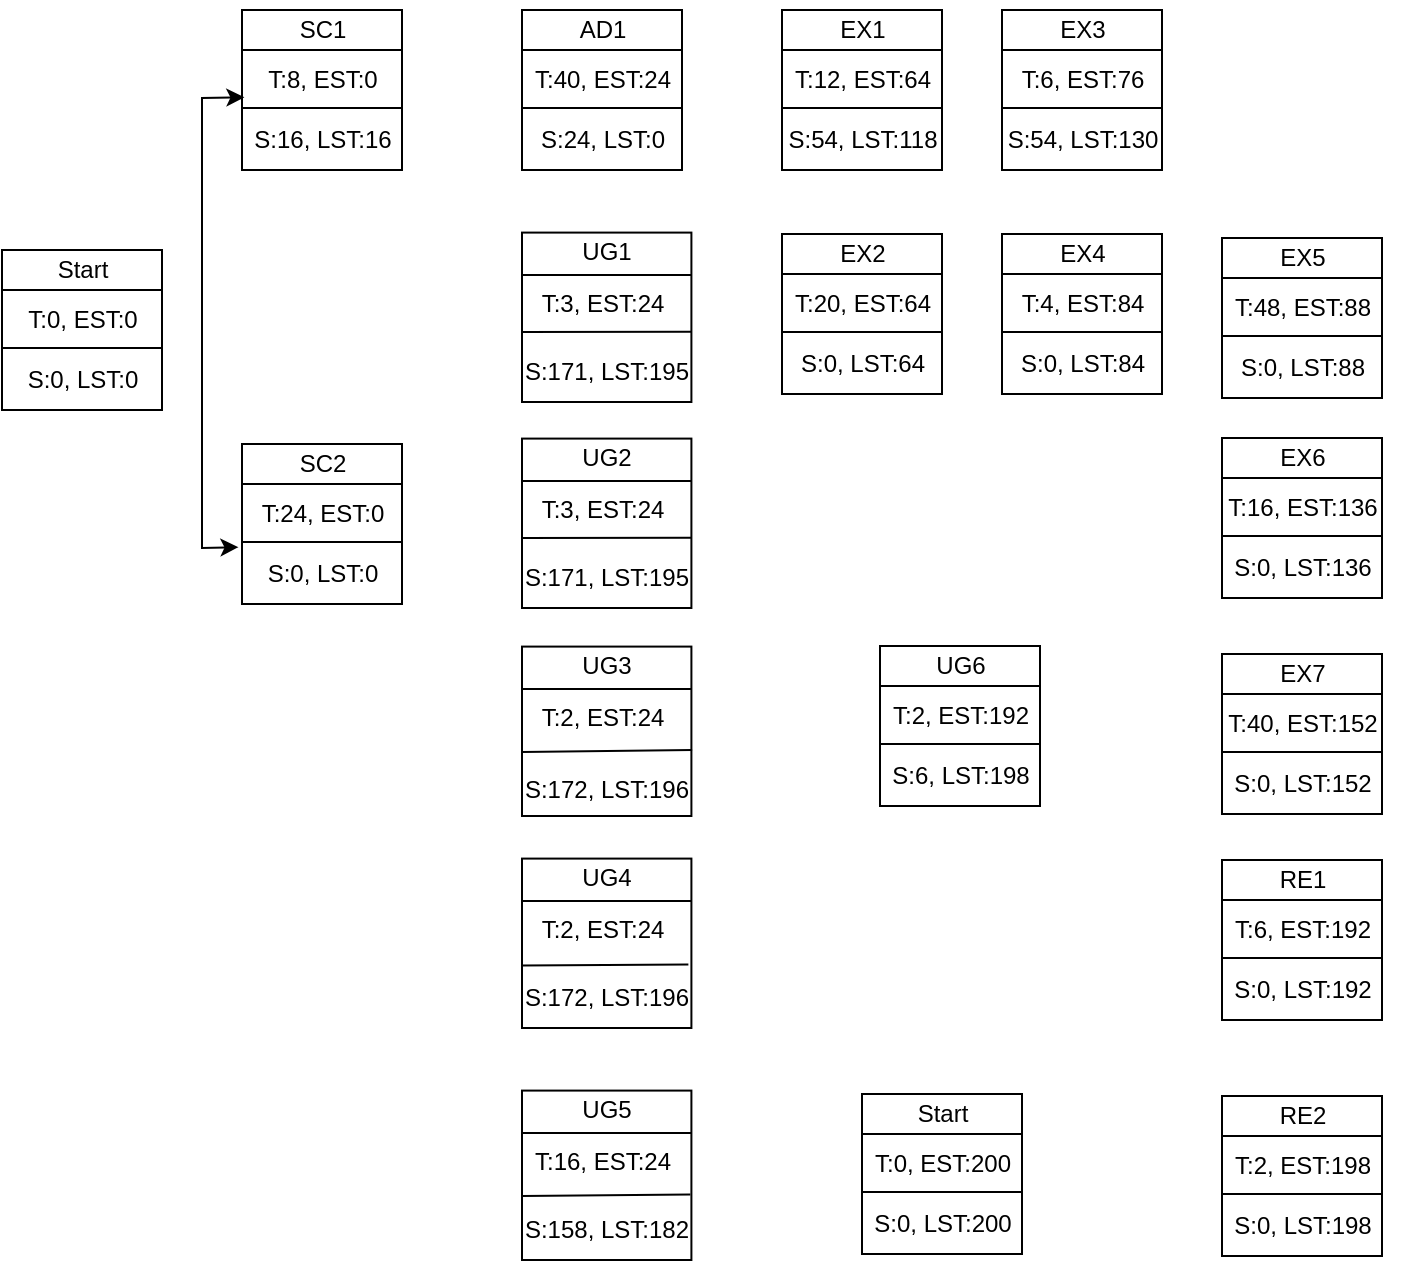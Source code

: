 <mxfile version="21.8.2" type="github">
  <diagram name="Page-1" id="oblPYFJwHrxUiPrVO0b3">
    <mxGraphModel dx="1493" dy="397" grid="1" gridSize="10" guides="1" tooltips="1" connect="1" arrows="1" fold="1" page="1" pageScale="1" pageWidth="827" pageHeight="1169" math="0" shadow="0">
      <root>
        <mxCell id="0" />
        <mxCell id="1" parent="0" />
        <mxCell id="yUvTqXEQwM74-0tRDP1R-9" value="" style="group" vertex="1" connectable="0" parent="1">
          <mxGeometry x="-470" y="230" width="80" height="85" as="geometry" />
        </mxCell>
        <mxCell id="yUvTqXEQwM74-0tRDP1R-1" value="" style="whiteSpace=wrap;html=1;aspect=fixed;" vertex="1" parent="yUvTqXEQwM74-0tRDP1R-9">
          <mxGeometry y="5" width="80" height="80" as="geometry" />
        </mxCell>
        <mxCell id="yUvTqXEQwM74-0tRDP1R-2" value="" style="endArrow=none;html=1;rounded=0;exitX=0;exitY=0.25;exitDx=0;exitDy=0;entryX=1;entryY=0.25;entryDx=0;entryDy=0;" edge="1" parent="yUvTqXEQwM74-0tRDP1R-9" source="yUvTqXEQwM74-0tRDP1R-1" target="yUvTqXEQwM74-0tRDP1R-1">
          <mxGeometry width="50" height="50" relative="1" as="geometry">
            <mxPoint x="20" y="75" as="sourcePoint" />
            <mxPoint x="70" y="25" as="targetPoint" />
          </mxGeometry>
        </mxCell>
        <mxCell id="yUvTqXEQwM74-0tRDP1R-3" value="Start&lt;br&gt;" style="text;html=1;align=center;verticalAlign=middle;resizable=0;points=[];autosize=1;strokeColor=none;fillColor=none;" vertex="1" parent="yUvTqXEQwM74-0tRDP1R-9">
          <mxGeometry x="15" width="50" height="30" as="geometry" />
        </mxCell>
        <mxCell id="yUvTqXEQwM74-0tRDP1R-4" value="" style="endArrow=none;html=1;rounded=0;exitX=0;exitY=0.75;exitDx=0;exitDy=0;entryX=1;entryY=0.75;entryDx=0;entryDy=0;" edge="1" parent="yUvTqXEQwM74-0tRDP1R-9">
          <mxGeometry width="50" height="50" relative="1" as="geometry">
            <mxPoint y="54" as="sourcePoint" />
            <mxPoint x="80" y="54" as="targetPoint" />
          </mxGeometry>
        </mxCell>
        <mxCell id="yUvTqXEQwM74-0tRDP1R-5" value="T:0, EST:0" style="text;html=1;align=center;verticalAlign=middle;resizable=0;points=[];autosize=1;strokeColor=none;fillColor=none;" vertex="1" parent="yUvTqXEQwM74-0tRDP1R-9">
          <mxGeometry y="25" width="80" height="30" as="geometry" />
        </mxCell>
        <mxCell id="yUvTqXEQwM74-0tRDP1R-6" value="S:0, LST:0" style="text;html=1;align=center;verticalAlign=middle;resizable=0;points=[];autosize=1;strokeColor=none;fillColor=none;" vertex="1" parent="yUvTqXEQwM74-0tRDP1R-9">
          <mxGeometry y="55" width="80" height="30" as="geometry" />
        </mxCell>
        <mxCell id="yUvTqXEQwM74-0tRDP1R-10" value="" style="group" vertex="1" connectable="0" parent="1">
          <mxGeometry x="-350" y="327" width="80" height="85" as="geometry" />
        </mxCell>
        <mxCell id="yUvTqXEQwM74-0tRDP1R-11" value="" style="whiteSpace=wrap;html=1;aspect=fixed;" vertex="1" parent="yUvTqXEQwM74-0tRDP1R-10">
          <mxGeometry y="5" width="80" height="80" as="geometry" />
        </mxCell>
        <mxCell id="yUvTqXEQwM74-0tRDP1R-12" value="" style="endArrow=none;html=1;rounded=0;exitX=0;exitY=0.25;exitDx=0;exitDy=0;entryX=1;entryY=0.25;entryDx=0;entryDy=0;" edge="1" parent="yUvTqXEQwM74-0tRDP1R-10" source="yUvTqXEQwM74-0tRDP1R-11" target="yUvTqXEQwM74-0tRDP1R-11">
          <mxGeometry width="50" height="50" relative="1" as="geometry">
            <mxPoint x="20" y="75" as="sourcePoint" />
            <mxPoint x="70" y="25" as="targetPoint" />
          </mxGeometry>
        </mxCell>
        <mxCell id="yUvTqXEQwM74-0tRDP1R-13" value="SC2" style="text;html=1;align=center;verticalAlign=middle;resizable=0;points=[];autosize=1;strokeColor=none;fillColor=none;" vertex="1" parent="yUvTqXEQwM74-0tRDP1R-10">
          <mxGeometry x="15" width="50" height="30" as="geometry" />
        </mxCell>
        <mxCell id="yUvTqXEQwM74-0tRDP1R-14" value="" style="endArrow=none;html=1;rounded=0;exitX=0;exitY=0.75;exitDx=0;exitDy=0;entryX=1;entryY=0.75;entryDx=0;entryDy=0;" edge="1" parent="yUvTqXEQwM74-0tRDP1R-10">
          <mxGeometry width="50" height="50" relative="1" as="geometry">
            <mxPoint y="54" as="sourcePoint" />
            <mxPoint x="80" y="54" as="targetPoint" />
          </mxGeometry>
        </mxCell>
        <mxCell id="yUvTqXEQwM74-0tRDP1R-15" value="T:24, EST:0" style="text;html=1;align=center;verticalAlign=middle;resizable=0;points=[];autosize=1;strokeColor=none;fillColor=none;" vertex="1" parent="yUvTqXEQwM74-0tRDP1R-10">
          <mxGeometry y="25" width="80" height="30" as="geometry" />
        </mxCell>
        <mxCell id="yUvTqXEQwM74-0tRDP1R-16" value="S:0, LST:0" style="text;html=1;align=center;verticalAlign=middle;resizable=0;points=[];autosize=1;strokeColor=none;fillColor=none;" vertex="1" parent="yUvTqXEQwM74-0tRDP1R-10">
          <mxGeometry y="55" width="80" height="30" as="geometry" />
        </mxCell>
        <mxCell id="yUvTqXEQwM74-0tRDP1R-17" value="" style="group" vertex="1" connectable="0" parent="1">
          <mxGeometry x="-350" y="110" width="85" height="85" as="geometry" />
        </mxCell>
        <mxCell id="yUvTqXEQwM74-0tRDP1R-18" value="" style="whiteSpace=wrap;html=1;aspect=fixed;" vertex="1" parent="yUvTqXEQwM74-0tRDP1R-17">
          <mxGeometry y="5" width="80" height="80" as="geometry" />
        </mxCell>
        <mxCell id="yUvTqXEQwM74-0tRDP1R-19" value="" style="endArrow=none;html=1;rounded=0;exitX=0;exitY=0.25;exitDx=0;exitDy=0;entryX=1;entryY=0.25;entryDx=0;entryDy=0;" edge="1" parent="yUvTqXEQwM74-0tRDP1R-17" source="yUvTqXEQwM74-0tRDP1R-18" target="yUvTqXEQwM74-0tRDP1R-18">
          <mxGeometry width="50" height="50" relative="1" as="geometry">
            <mxPoint x="20" y="75" as="sourcePoint" />
            <mxPoint x="70" y="25" as="targetPoint" />
          </mxGeometry>
        </mxCell>
        <mxCell id="yUvTqXEQwM74-0tRDP1R-20" value="SC1" style="text;html=1;align=center;verticalAlign=middle;resizable=0;points=[];autosize=1;strokeColor=none;fillColor=none;" vertex="1" parent="yUvTqXEQwM74-0tRDP1R-17">
          <mxGeometry x="15" width="50" height="30" as="geometry" />
        </mxCell>
        <mxCell id="yUvTqXEQwM74-0tRDP1R-21" value="" style="endArrow=none;html=1;rounded=0;exitX=0;exitY=0.75;exitDx=0;exitDy=0;entryX=1;entryY=0.75;entryDx=0;entryDy=0;" edge="1" parent="yUvTqXEQwM74-0tRDP1R-17">
          <mxGeometry width="50" height="50" relative="1" as="geometry">
            <mxPoint y="54" as="sourcePoint" />
            <mxPoint x="80" y="54" as="targetPoint" />
          </mxGeometry>
        </mxCell>
        <mxCell id="yUvTqXEQwM74-0tRDP1R-22" value="T:8, EST:0" style="text;html=1;align=center;verticalAlign=middle;resizable=0;points=[];autosize=1;strokeColor=none;fillColor=none;" vertex="1" parent="yUvTqXEQwM74-0tRDP1R-17">
          <mxGeometry y="25" width="80" height="30" as="geometry" />
        </mxCell>
        <mxCell id="yUvTqXEQwM74-0tRDP1R-23" value="S:16, LST:16" style="text;html=1;align=center;verticalAlign=middle;resizable=0;points=[];autosize=1;strokeColor=none;fillColor=none;" vertex="1" parent="yUvTqXEQwM74-0tRDP1R-17">
          <mxGeometry x="-5" y="55" width="90" height="30" as="geometry" />
        </mxCell>
        <mxCell id="yUvTqXEQwM74-0tRDP1R-24" value="" style="group" vertex="1" connectable="0" parent="1">
          <mxGeometry x="-80" y="222" width="85" height="85" as="geometry" />
        </mxCell>
        <mxCell id="yUvTqXEQwM74-0tRDP1R-25" value="" style="whiteSpace=wrap;html=1;aspect=fixed;" vertex="1" parent="yUvTqXEQwM74-0tRDP1R-24">
          <mxGeometry y="5" width="80" height="80" as="geometry" />
        </mxCell>
        <mxCell id="yUvTqXEQwM74-0tRDP1R-26" value="" style="endArrow=none;html=1;rounded=0;exitX=0;exitY=0.25;exitDx=0;exitDy=0;entryX=1;entryY=0.25;entryDx=0;entryDy=0;" edge="1" parent="yUvTqXEQwM74-0tRDP1R-24" source="yUvTqXEQwM74-0tRDP1R-25" target="yUvTqXEQwM74-0tRDP1R-25">
          <mxGeometry width="50" height="50" relative="1" as="geometry">
            <mxPoint x="20" y="75" as="sourcePoint" />
            <mxPoint x="70" y="25" as="targetPoint" />
          </mxGeometry>
        </mxCell>
        <mxCell id="yUvTqXEQwM74-0tRDP1R-27" value="EX2" style="text;html=1;align=center;verticalAlign=middle;resizable=0;points=[];autosize=1;strokeColor=none;fillColor=none;" vertex="1" parent="yUvTqXEQwM74-0tRDP1R-24">
          <mxGeometry x="15" width="50" height="30" as="geometry" />
        </mxCell>
        <mxCell id="yUvTqXEQwM74-0tRDP1R-28" value="" style="endArrow=none;html=1;rounded=0;exitX=0;exitY=0.75;exitDx=0;exitDy=0;entryX=1;entryY=0.75;entryDx=0;entryDy=0;" edge="1" parent="yUvTqXEQwM74-0tRDP1R-24">
          <mxGeometry width="50" height="50" relative="1" as="geometry">
            <mxPoint y="54" as="sourcePoint" />
            <mxPoint x="80" y="54" as="targetPoint" />
          </mxGeometry>
        </mxCell>
        <mxCell id="yUvTqXEQwM74-0tRDP1R-29" value="T:20, EST:64" style="text;html=1;align=center;verticalAlign=middle;resizable=0;points=[];autosize=1;strokeColor=none;fillColor=none;" vertex="1" parent="yUvTqXEQwM74-0tRDP1R-24">
          <mxGeometry x="-5" y="25" width="90" height="30" as="geometry" />
        </mxCell>
        <mxCell id="yUvTqXEQwM74-0tRDP1R-30" value="S:0, LST:64" style="text;html=1;align=center;verticalAlign=middle;resizable=0;points=[];autosize=1;strokeColor=none;fillColor=none;" vertex="1" parent="yUvTqXEQwM74-0tRDP1R-24">
          <mxGeometry x="-5" y="55" width="90" height="30" as="geometry" />
        </mxCell>
        <mxCell id="yUvTqXEQwM74-0tRDP1R-73" value="" style="group" vertex="1" connectable="0" parent="1">
          <mxGeometry x="30" y="110" width="90" height="85" as="geometry" />
        </mxCell>
        <mxCell id="yUvTqXEQwM74-0tRDP1R-74" value="" style="whiteSpace=wrap;html=1;aspect=fixed;" vertex="1" parent="yUvTqXEQwM74-0tRDP1R-73">
          <mxGeometry y="5" width="80" height="80" as="geometry" />
        </mxCell>
        <mxCell id="yUvTqXEQwM74-0tRDP1R-75" value="" style="endArrow=none;html=1;rounded=0;exitX=0;exitY=0.25;exitDx=0;exitDy=0;entryX=1;entryY=0.25;entryDx=0;entryDy=0;" edge="1" parent="yUvTqXEQwM74-0tRDP1R-73" source="yUvTqXEQwM74-0tRDP1R-74" target="yUvTqXEQwM74-0tRDP1R-74">
          <mxGeometry width="50" height="50" relative="1" as="geometry">
            <mxPoint x="20" y="75" as="sourcePoint" />
            <mxPoint x="70" y="25" as="targetPoint" />
          </mxGeometry>
        </mxCell>
        <mxCell id="yUvTqXEQwM74-0tRDP1R-76" value="EX3" style="text;html=1;align=center;verticalAlign=middle;resizable=0;points=[];autosize=1;strokeColor=none;fillColor=none;" vertex="1" parent="yUvTqXEQwM74-0tRDP1R-73">
          <mxGeometry x="15" width="50" height="30" as="geometry" />
        </mxCell>
        <mxCell id="yUvTqXEQwM74-0tRDP1R-77" value="" style="endArrow=none;html=1;rounded=0;exitX=0;exitY=0.75;exitDx=0;exitDy=0;entryX=1;entryY=0.75;entryDx=0;entryDy=0;" edge="1" parent="yUvTqXEQwM74-0tRDP1R-73">
          <mxGeometry width="50" height="50" relative="1" as="geometry">
            <mxPoint y="54" as="sourcePoint" />
            <mxPoint x="80" y="54" as="targetPoint" />
          </mxGeometry>
        </mxCell>
        <mxCell id="yUvTqXEQwM74-0tRDP1R-78" value="T:6, EST:76" style="text;html=1;align=center;verticalAlign=middle;resizable=0;points=[];autosize=1;strokeColor=none;fillColor=none;" vertex="1" parent="yUvTqXEQwM74-0tRDP1R-73">
          <mxGeometry y="25" width="80" height="30" as="geometry" />
        </mxCell>
        <mxCell id="yUvTqXEQwM74-0tRDP1R-79" value="S:54, LST:130" style="text;html=1;align=center;verticalAlign=middle;resizable=0;points=[];autosize=1;strokeColor=none;fillColor=none;" vertex="1" parent="yUvTqXEQwM74-0tRDP1R-73">
          <mxGeometry x="-10" y="55" width="100" height="30" as="geometry" />
        </mxCell>
        <mxCell id="yUvTqXEQwM74-0tRDP1R-80" value="" style="group" vertex="1" connectable="0" parent="1">
          <mxGeometry x="-80" y="110" width="90" height="85" as="geometry" />
        </mxCell>
        <mxCell id="yUvTqXEQwM74-0tRDP1R-81" value="" style="whiteSpace=wrap;html=1;aspect=fixed;" vertex="1" parent="yUvTqXEQwM74-0tRDP1R-80">
          <mxGeometry y="5" width="80" height="80" as="geometry" />
        </mxCell>
        <mxCell id="yUvTqXEQwM74-0tRDP1R-82" value="" style="endArrow=none;html=1;rounded=0;exitX=0;exitY=0.25;exitDx=0;exitDy=0;entryX=1;entryY=0.25;entryDx=0;entryDy=0;" edge="1" parent="yUvTqXEQwM74-0tRDP1R-80" source="yUvTqXEQwM74-0tRDP1R-81" target="yUvTqXEQwM74-0tRDP1R-81">
          <mxGeometry width="50" height="50" relative="1" as="geometry">
            <mxPoint x="20" y="75" as="sourcePoint" />
            <mxPoint x="70" y="25" as="targetPoint" />
          </mxGeometry>
        </mxCell>
        <mxCell id="yUvTqXEQwM74-0tRDP1R-83" value="EX1" style="text;html=1;align=center;verticalAlign=middle;resizable=0;points=[];autosize=1;strokeColor=none;fillColor=none;" vertex="1" parent="yUvTqXEQwM74-0tRDP1R-80">
          <mxGeometry x="15" width="50" height="30" as="geometry" />
        </mxCell>
        <mxCell id="yUvTqXEQwM74-0tRDP1R-84" value="" style="endArrow=none;html=1;rounded=0;exitX=0;exitY=0.75;exitDx=0;exitDy=0;entryX=1;entryY=0.75;entryDx=0;entryDy=0;" edge="1" parent="yUvTqXEQwM74-0tRDP1R-80">
          <mxGeometry width="50" height="50" relative="1" as="geometry">
            <mxPoint y="54" as="sourcePoint" />
            <mxPoint x="80" y="54" as="targetPoint" />
          </mxGeometry>
        </mxCell>
        <mxCell id="yUvTqXEQwM74-0tRDP1R-85" value="T:12, EST:64" style="text;html=1;align=center;verticalAlign=middle;resizable=0;points=[];autosize=1;strokeColor=none;fillColor=none;" vertex="1" parent="yUvTqXEQwM74-0tRDP1R-80">
          <mxGeometry x="-5" y="25" width="90" height="30" as="geometry" />
        </mxCell>
        <mxCell id="yUvTqXEQwM74-0tRDP1R-86" value="S:54, LST:118" style="text;html=1;align=center;verticalAlign=middle;resizable=0;points=[];autosize=1;strokeColor=none;fillColor=none;" vertex="1" parent="yUvTqXEQwM74-0tRDP1R-80">
          <mxGeometry x="-10" y="55" width="100" height="30" as="geometry" />
        </mxCell>
        <mxCell id="yUvTqXEQwM74-0tRDP1R-87" value="" style="group" vertex="1" connectable="0" parent="1">
          <mxGeometry x="-210" y="110" width="85" height="85" as="geometry" />
        </mxCell>
        <mxCell id="yUvTqXEQwM74-0tRDP1R-88" value="" style="whiteSpace=wrap;html=1;aspect=fixed;" vertex="1" parent="yUvTqXEQwM74-0tRDP1R-87">
          <mxGeometry y="5" width="80" height="80" as="geometry" />
        </mxCell>
        <mxCell id="yUvTqXEQwM74-0tRDP1R-89" value="" style="endArrow=none;html=1;rounded=0;exitX=0;exitY=0.25;exitDx=0;exitDy=0;entryX=1;entryY=0.25;entryDx=0;entryDy=0;" edge="1" parent="yUvTqXEQwM74-0tRDP1R-87" source="yUvTqXEQwM74-0tRDP1R-88" target="yUvTqXEQwM74-0tRDP1R-88">
          <mxGeometry width="50" height="50" relative="1" as="geometry">
            <mxPoint x="20" y="75" as="sourcePoint" />
            <mxPoint x="70" y="25" as="targetPoint" />
          </mxGeometry>
        </mxCell>
        <mxCell id="yUvTqXEQwM74-0tRDP1R-90" value="AD1" style="text;html=1;align=center;verticalAlign=middle;resizable=0;points=[];autosize=1;strokeColor=none;fillColor=none;" vertex="1" parent="yUvTqXEQwM74-0tRDP1R-87">
          <mxGeometry x="15" width="50" height="30" as="geometry" />
        </mxCell>
        <mxCell id="yUvTqXEQwM74-0tRDP1R-91" value="" style="endArrow=none;html=1;rounded=0;exitX=0;exitY=0.75;exitDx=0;exitDy=0;entryX=1;entryY=0.75;entryDx=0;entryDy=0;" edge="1" parent="yUvTqXEQwM74-0tRDP1R-87">
          <mxGeometry width="50" height="50" relative="1" as="geometry">
            <mxPoint y="54" as="sourcePoint" />
            <mxPoint x="80" y="54" as="targetPoint" />
          </mxGeometry>
        </mxCell>
        <mxCell id="yUvTqXEQwM74-0tRDP1R-92" value="T:40, EST:24" style="text;html=1;align=center;verticalAlign=middle;resizable=0;points=[];autosize=1;strokeColor=none;fillColor=none;" vertex="1" parent="yUvTqXEQwM74-0tRDP1R-87">
          <mxGeometry x="-5" y="25" width="90" height="30" as="geometry" />
        </mxCell>
        <mxCell id="yUvTqXEQwM74-0tRDP1R-93" value="S:24, LST:0" style="text;html=1;align=center;verticalAlign=middle;resizable=0;points=[];autosize=1;strokeColor=none;fillColor=none;" vertex="1" parent="yUvTqXEQwM74-0tRDP1R-87">
          <mxGeometry x="-5" y="55" width="90" height="30" as="geometry" />
        </mxCell>
        <mxCell id="yUvTqXEQwM74-0tRDP1R-101" value="" style="group" vertex="1" connectable="0" parent="1">
          <mxGeometry x="140" y="224" width="85" height="85" as="geometry" />
        </mxCell>
        <mxCell id="yUvTqXEQwM74-0tRDP1R-102" value="" style="whiteSpace=wrap;html=1;aspect=fixed;" vertex="1" parent="yUvTqXEQwM74-0tRDP1R-101">
          <mxGeometry y="5" width="80" height="80" as="geometry" />
        </mxCell>
        <mxCell id="yUvTqXEQwM74-0tRDP1R-103" value="" style="endArrow=none;html=1;rounded=0;exitX=0;exitY=0.25;exitDx=0;exitDy=0;entryX=1;entryY=0.25;entryDx=0;entryDy=0;" edge="1" parent="yUvTqXEQwM74-0tRDP1R-101" source="yUvTqXEQwM74-0tRDP1R-102" target="yUvTqXEQwM74-0tRDP1R-102">
          <mxGeometry width="50" height="50" relative="1" as="geometry">
            <mxPoint x="20" y="75" as="sourcePoint" />
            <mxPoint x="70" y="25" as="targetPoint" />
          </mxGeometry>
        </mxCell>
        <mxCell id="yUvTqXEQwM74-0tRDP1R-104" value="EX5" style="text;html=1;align=center;verticalAlign=middle;resizable=0;points=[];autosize=1;strokeColor=none;fillColor=none;" vertex="1" parent="yUvTqXEQwM74-0tRDP1R-101">
          <mxGeometry x="15" width="50" height="30" as="geometry" />
        </mxCell>
        <mxCell id="yUvTqXEQwM74-0tRDP1R-105" value="" style="endArrow=none;html=1;rounded=0;exitX=0;exitY=0.75;exitDx=0;exitDy=0;entryX=1;entryY=0.75;entryDx=0;entryDy=0;" edge="1" parent="yUvTqXEQwM74-0tRDP1R-101">
          <mxGeometry width="50" height="50" relative="1" as="geometry">
            <mxPoint y="54" as="sourcePoint" />
            <mxPoint x="80" y="54" as="targetPoint" />
          </mxGeometry>
        </mxCell>
        <mxCell id="yUvTqXEQwM74-0tRDP1R-106" value="T:48, EST:88" style="text;html=1;align=center;verticalAlign=middle;resizable=0;points=[];autosize=1;strokeColor=none;fillColor=none;" vertex="1" parent="yUvTqXEQwM74-0tRDP1R-101">
          <mxGeometry x="-5" y="25" width="90" height="30" as="geometry" />
        </mxCell>
        <mxCell id="yUvTqXEQwM74-0tRDP1R-107" value="S:0, LST:88" style="text;html=1;align=center;verticalAlign=middle;resizable=0;points=[];autosize=1;strokeColor=none;fillColor=none;" vertex="1" parent="yUvTqXEQwM74-0tRDP1R-101">
          <mxGeometry x="-5" y="55" width="90" height="30" as="geometry" />
        </mxCell>
        <mxCell id="yUvTqXEQwM74-0tRDP1R-108" value="" style="group" vertex="1" connectable="0" parent="1">
          <mxGeometry x="30" y="222" width="85" height="85" as="geometry" />
        </mxCell>
        <mxCell id="yUvTqXEQwM74-0tRDP1R-109" value="" style="whiteSpace=wrap;html=1;aspect=fixed;" vertex="1" parent="yUvTqXEQwM74-0tRDP1R-108">
          <mxGeometry y="5" width="80" height="80" as="geometry" />
        </mxCell>
        <mxCell id="yUvTqXEQwM74-0tRDP1R-110" value="" style="endArrow=none;html=1;rounded=0;exitX=0;exitY=0.25;exitDx=0;exitDy=0;entryX=1;entryY=0.25;entryDx=0;entryDy=0;" edge="1" parent="yUvTqXEQwM74-0tRDP1R-108" source="yUvTqXEQwM74-0tRDP1R-109" target="yUvTqXEQwM74-0tRDP1R-109">
          <mxGeometry width="50" height="50" relative="1" as="geometry">
            <mxPoint x="20" y="75" as="sourcePoint" />
            <mxPoint x="70" y="25" as="targetPoint" />
          </mxGeometry>
        </mxCell>
        <mxCell id="yUvTqXEQwM74-0tRDP1R-111" value="EX4" style="text;html=1;align=center;verticalAlign=middle;resizable=0;points=[];autosize=1;strokeColor=none;fillColor=none;" vertex="1" parent="yUvTqXEQwM74-0tRDP1R-108">
          <mxGeometry x="15" width="50" height="30" as="geometry" />
        </mxCell>
        <mxCell id="yUvTqXEQwM74-0tRDP1R-112" value="" style="endArrow=none;html=1;rounded=0;exitX=0;exitY=0.75;exitDx=0;exitDy=0;entryX=1;entryY=0.75;entryDx=0;entryDy=0;" edge="1" parent="yUvTqXEQwM74-0tRDP1R-108">
          <mxGeometry width="50" height="50" relative="1" as="geometry">
            <mxPoint y="54" as="sourcePoint" />
            <mxPoint x="80" y="54" as="targetPoint" />
          </mxGeometry>
        </mxCell>
        <mxCell id="yUvTqXEQwM74-0tRDP1R-113" value="T:4, EST:84" style="text;html=1;align=center;verticalAlign=middle;resizable=0;points=[];autosize=1;strokeColor=none;fillColor=none;" vertex="1" parent="yUvTqXEQwM74-0tRDP1R-108">
          <mxGeometry y="25" width="80" height="30" as="geometry" />
        </mxCell>
        <mxCell id="yUvTqXEQwM74-0tRDP1R-114" value="S:0, LST:84" style="text;html=1;align=center;verticalAlign=middle;resizable=0;points=[];autosize=1;strokeColor=none;fillColor=none;" vertex="1" parent="yUvTqXEQwM74-0tRDP1R-108">
          <mxGeometry x="-5" y="55" width="90" height="30" as="geometry" />
        </mxCell>
        <mxCell id="yUvTqXEQwM74-0tRDP1R-115" value="" style="group" vertex="1" connectable="0" parent="1">
          <mxGeometry x="140" y="653" width="85" height="85" as="geometry" />
        </mxCell>
        <mxCell id="yUvTqXEQwM74-0tRDP1R-116" value="" style="whiteSpace=wrap;html=1;aspect=fixed;" vertex="1" parent="yUvTqXEQwM74-0tRDP1R-115">
          <mxGeometry y="5" width="80" height="80" as="geometry" />
        </mxCell>
        <mxCell id="yUvTqXEQwM74-0tRDP1R-117" value="" style="endArrow=none;html=1;rounded=0;exitX=0;exitY=0.25;exitDx=0;exitDy=0;entryX=1;entryY=0.25;entryDx=0;entryDy=0;" edge="1" parent="yUvTqXEQwM74-0tRDP1R-115" source="yUvTqXEQwM74-0tRDP1R-116" target="yUvTqXEQwM74-0tRDP1R-116">
          <mxGeometry width="50" height="50" relative="1" as="geometry">
            <mxPoint x="20" y="75" as="sourcePoint" />
            <mxPoint x="70" y="25" as="targetPoint" />
          </mxGeometry>
        </mxCell>
        <mxCell id="yUvTqXEQwM74-0tRDP1R-118" value="RE2" style="text;html=1;align=center;verticalAlign=middle;resizable=0;points=[];autosize=1;strokeColor=none;fillColor=none;" vertex="1" parent="yUvTqXEQwM74-0tRDP1R-115">
          <mxGeometry x="15" width="50" height="30" as="geometry" />
        </mxCell>
        <mxCell id="yUvTqXEQwM74-0tRDP1R-119" value="" style="endArrow=none;html=1;rounded=0;exitX=0;exitY=0.75;exitDx=0;exitDy=0;entryX=1;entryY=0.75;entryDx=0;entryDy=0;" edge="1" parent="yUvTqXEQwM74-0tRDP1R-115">
          <mxGeometry width="50" height="50" relative="1" as="geometry">
            <mxPoint y="54" as="sourcePoint" />
            <mxPoint x="80" y="54" as="targetPoint" />
          </mxGeometry>
        </mxCell>
        <mxCell id="yUvTqXEQwM74-0tRDP1R-120" value="T:2, EST:198" style="text;html=1;align=center;verticalAlign=middle;resizable=0;points=[];autosize=1;strokeColor=none;fillColor=none;" vertex="1" parent="yUvTqXEQwM74-0tRDP1R-115">
          <mxGeometry x="-5" y="25" width="90" height="30" as="geometry" />
        </mxCell>
        <mxCell id="yUvTqXEQwM74-0tRDP1R-121" value="S:0, LST:198" style="text;html=1;align=center;verticalAlign=middle;resizable=0;points=[];autosize=1;strokeColor=none;fillColor=none;" vertex="1" parent="yUvTqXEQwM74-0tRDP1R-115">
          <mxGeometry x="-5" y="55" width="90" height="30" as="geometry" />
        </mxCell>
        <mxCell id="yUvTqXEQwM74-0tRDP1R-122" value="" style="group" vertex="1" connectable="0" parent="1">
          <mxGeometry x="140" y="535" width="85" height="85" as="geometry" />
        </mxCell>
        <mxCell id="yUvTqXEQwM74-0tRDP1R-123" value="" style="whiteSpace=wrap;html=1;aspect=fixed;" vertex="1" parent="yUvTqXEQwM74-0tRDP1R-122">
          <mxGeometry y="5" width="80" height="80" as="geometry" />
        </mxCell>
        <mxCell id="yUvTqXEQwM74-0tRDP1R-124" value="" style="endArrow=none;html=1;rounded=0;exitX=0;exitY=0.25;exitDx=0;exitDy=0;entryX=1;entryY=0.25;entryDx=0;entryDy=0;" edge="1" parent="yUvTqXEQwM74-0tRDP1R-122" source="yUvTqXEQwM74-0tRDP1R-123" target="yUvTqXEQwM74-0tRDP1R-123">
          <mxGeometry width="50" height="50" relative="1" as="geometry">
            <mxPoint x="20" y="75" as="sourcePoint" />
            <mxPoint x="70" y="25" as="targetPoint" />
          </mxGeometry>
        </mxCell>
        <mxCell id="yUvTqXEQwM74-0tRDP1R-125" value="RE1" style="text;html=1;align=center;verticalAlign=middle;resizable=0;points=[];autosize=1;strokeColor=none;fillColor=none;" vertex="1" parent="yUvTqXEQwM74-0tRDP1R-122">
          <mxGeometry x="15" width="50" height="30" as="geometry" />
        </mxCell>
        <mxCell id="yUvTqXEQwM74-0tRDP1R-126" value="" style="endArrow=none;html=1;rounded=0;exitX=0;exitY=0.75;exitDx=0;exitDy=0;entryX=1;entryY=0.75;entryDx=0;entryDy=0;" edge="1" parent="yUvTqXEQwM74-0tRDP1R-122">
          <mxGeometry width="50" height="50" relative="1" as="geometry">
            <mxPoint y="54" as="sourcePoint" />
            <mxPoint x="80" y="54" as="targetPoint" />
          </mxGeometry>
        </mxCell>
        <mxCell id="yUvTqXEQwM74-0tRDP1R-127" value="T:6, EST:192" style="text;html=1;align=center;verticalAlign=middle;resizable=0;points=[];autosize=1;strokeColor=none;fillColor=none;" vertex="1" parent="yUvTqXEQwM74-0tRDP1R-122">
          <mxGeometry x="-5" y="25" width="90" height="30" as="geometry" />
        </mxCell>
        <mxCell id="yUvTqXEQwM74-0tRDP1R-128" value="S:0, LST:192" style="text;html=1;align=center;verticalAlign=middle;resizable=0;points=[];autosize=1;strokeColor=none;fillColor=none;" vertex="1" parent="yUvTqXEQwM74-0tRDP1R-122">
          <mxGeometry x="-5" y="55" width="90" height="30" as="geometry" />
        </mxCell>
        <mxCell id="yUvTqXEQwM74-0tRDP1R-129" value="" style="group" vertex="1" connectable="0" parent="1">
          <mxGeometry x="140" y="432" width="90" height="85" as="geometry" />
        </mxCell>
        <mxCell id="yUvTqXEQwM74-0tRDP1R-130" value="" style="whiteSpace=wrap;html=1;aspect=fixed;" vertex="1" parent="yUvTqXEQwM74-0tRDP1R-129">
          <mxGeometry y="5" width="80" height="80" as="geometry" />
        </mxCell>
        <mxCell id="yUvTqXEQwM74-0tRDP1R-131" value="" style="endArrow=none;html=1;rounded=0;exitX=0;exitY=0.25;exitDx=0;exitDy=0;entryX=1;entryY=0.25;entryDx=0;entryDy=0;" edge="1" parent="yUvTqXEQwM74-0tRDP1R-129" source="yUvTqXEQwM74-0tRDP1R-130" target="yUvTqXEQwM74-0tRDP1R-130">
          <mxGeometry width="50" height="50" relative="1" as="geometry">
            <mxPoint x="20" y="75" as="sourcePoint" />
            <mxPoint x="70" y="25" as="targetPoint" />
          </mxGeometry>
        </mxCell>
        <mxCell id="yUvTqXEQwM74-0tRDP1R-132" value="EX7" style="text;html=1;align=center;verticalAlign=middle;resizable=0;points=[];autosize=1;strokeColor=none;fillColor=none;" vertex="1" parent="yUvTqXEQwM74-0tRDP1R-129">
          <mxGeometry x="15" width="50" height="30" as="geometry" />
        </mxCell>
        <mxCell id="yUvTqXEQwM74-0tRDP1R-133" value="" style="endArrow=none;html=1;rounded=0;exitX=0;exitY=0.75;exitDx=0;exitDy=0;entryX=1;entryY=0.75;entryDx=0;entryDy=0;" edge="1" parent="yUvTqXEQwM74-0tRDP1R-129">
          <mxGeometry width="50" height="50" relative="1" as="geometry">
            <mxPoint y="54" as="sourcePoint" />
            <mxPoint x="80" y="54" as="targetPoint" />
          </mxGeometry>
        </mxCell>
        <mxCell id="yUvTqXEQwM74-0tRDP1R-134" value="T:40, EST:152" style="text;html=1;align=center;verticalAlign=middle;resizable=0;points=[];autosize=1;strokeColor=none;fillColor=none;" vertex="1" parent="yUvTqXEQwM74-0tRDP1R-129">
          <mxGeometry x="-10" y="25" width="100" height="30" as="geometry" />
        </mxCell>
        <mxCell id="yUvTqXEQwM74-0tRDP1R-135" value="S:0, LST:152" style="text;html=1;align=center;verticalAlign=middle;resizable=0;points=[];autosize=1;strokeColor=none;fillColor=none;" vertex="1" parent="yUvTqXEQwM74-0tRDP1R-129">
          <mxGeometry x="-5" y="55" width="90" height="30" as="geometry" />
        </mxCell>
        <mxCell id="yUvTqXEQwM74-0tRDP1R-136" value="" style="group" vertex="1" connectable="0" parent="1">
          <mxGeometry x="140" y="324" width="90" height="85" as="geometry" />
        </mxCell>
        <mxCell id="yUvTqXEQwM74-0tRDP1R-137" value="" style="whiteSpace=wrap;html=1;aspect=fixed;" vertex="1" parent="yUvTqXEQwM74-0tRDP1R-136">
          <mxGeometry y="5" width="80" height="80" as="geometry" />
        </mxCell>
        <mxCell id="yUvTqXEQwM74-0tRDP1R-138" value="" style="endArrow=none;html=1;rounded=0;exitX=0;exitY=0.25;exitDx=0;exitDy=0;entryX=1;entryY=0.25;entryDx=0;entryDy=0;" edge="1" parent="yUvTqXEQwM74-0tRDP1R-136" source="yUvTqXEQwM74-0tRDP1R-137" target="yUvTqXEQwM74-0tRDP1R-137">
          <mxGeometry width="50" height="50" relative="1" as="geometry">
            <mxPoint x="20" y="75" as="sourcePoint" />
            <mxPoint x="70" y="25" as="targetPoint" />
          </mxGeometry>
        </mxCell>
        <mxCell id="yUvTqXEQwM74-0tRDP1R-139" value="EX6" style="text;html=1;align=center;verticalAlign=middle;resizable=0;points=[];autosize=1;strokeColor=none;fillColor=none;" vertex="1" parent="yUvTqXEQwM74-0tRDP1R-136">
          <mxGeometry x="15" width="50" height="30" as="geometry" />
        </mxCell>
        <mxCell id="yUvTqXEQwM74-0tRDP1R-140" value="" style="endArrow=none;html=1;rounded=0;exitX=0;exitY=0.75;exitDx=0;exitDy=0;entryX=1;entryY=0.75;entryDx=0;entryDy=0;" edge="1" parent="yUvTqXEQwM74-0tRDP1R-136">
          <mxGeometry width="50" height="50" relative="1" as="geometry">
            <mxPoint y="54" as="sourcePoint" />
            <mxPoint x="80" y="54" as="targetPoint" />
          </mxGeometry>
        </mxCell>
        <mxCell id="yUvTqXEQwM74-0tRDP1R-141" value="T:16, EST:136" style="text;html=1;align=center;verticalAlign=middle;resizable=0;points=[];autosize=1;strokeColor=none;fillColor=none;" vertex="1" parent="yUvTqXEQwM74-0tRDP1R-136">
          <mxGeometry x="-10" y="25" width="100" height="30" as="geometry" />
        </mxCell>
        <mxCell id="yUvTqXEQwM74-0tRDP1R-142" value="S:0, LST:136" style="text;html=1;align=center;verticalAlign=middle;resizable=0;points=[];autosize=1;strokeColor=none;fillColor=none;" vertex="1" parent="yUvTqXEQwM74-0tRDP1R-136">
          <mxGeometry x="-5" y="55" width="90" height="30" as="geometry" />
        </mxCell>
        <mxCell id="yUvTqXEQwM74-0tRDP1R-143" value="" style="group" vertex="1" connectable="0" parent="1">
          <mxGeometry x="-31" y="428" width="85" height="85" as="geometry" />
        </mxCell>
        <mxCell id="yUvTqXEQwM74-0tRDP1R-144" value="" style="whiteSpace=wrap;html=1;aspect=fixed;" vertex="1" parent="yUvTqXEQwM74-0tRDP1R-143">
          <mxGeometry y="5" width="80" height="80" as="geometry" />
        </mxCell>
        <mxCell id="yUvTqXEQwM74-0tRDP1R-145" value="" style="endArrow=none;html=1;rounded=0;exitX=0;exitY=0.25;exitDx=0;exitDy=0;entryX=1;entryY=0.25;entryDx=0;entryDy=0;" edge="1" parent="yUvTqXEQwM74-0tRDP1R-143" source="yUvTqXEQwM74-0tRDP1R-144" target="yUvTqXEQwM74-0tRDP1R-144">
          <mxGeometry width="50" height="50" relative="1" as="geometry">
            <mxPoint x="20" y="75" as="sourcePoint" />
            <mxPoint x="70" y="25" as="targetPoint" />
          </mxGeometry>
        </mxCell>
        <mxCell id="yUvTqXEQwM74-0tRDP1R-146" value="UG6" style="text;html=1;align=center;verticalAlign=middle;resizable=0;points=[];autosize=1;strokeColor=none;fillColor=none;" vertex="1" parent="yUvTqXEQwM74-0tRDP1R-143">
          <mxGeometry x="15" width="50" height="30" as="geometry" />
        </mxCell>
        <mxCell id="yUvTqXEQwM74-0tRDP1R-147" value="" style="endArrow=none;html=1;rounded=0;exitX=0;exitY=0.75;exitDx=0;exitDy=0;entryX=1;entryY=0.75;entryDx=0;entryDy=0;" edge="1" parent="yUvTqXEQwM74-0tRDP1R-143">
          <mxGeometry width="50" height="50" relative="1" as="geometry">
            <mxPoint y="54" as="sourcePoint" />
            <mxPoint x="80" y="54" as="targetPoint" />
          </mxGeometry>
        </mxCell>
        <mxCell id="yUvTqXEQwM74-0tRDP1R-148" value="T:2, EST:192" style="text;html=1;align=center;verticalAlign=middle;resizable=0;points=[];autosize=1;strokeColor=none;fillColor=none;" vertex="1" parent="yUvTqXEQwM74-0tRDP1R-143">
          <mxGeometry x="-5" y="25" width="90" height="30" as="geometry" />
        </mxCell>
        <mxCell id="yUvTqXEQwM74-0tRDP1R-149" value="S:6, LST:198" style="text;html=1;align=center;verticalAlign=middle;resizable=0;points=[];autosize=1;strokeColor=none;fillColor=none;" vertex="1" parent="yUvTqXEQwM74-0tRDP1R-143">
          <mxGeometry x="-5" y="55" width="90" height="30" as="geometry" />
        </mxCell>
        <mxCell id="yUvTqXEQwM74-0tRDP1R-150" value="" style="group" vertex="1" connectable="0" parent="1">
          <mxGeometry x="-40" y="652" width="85" height="85" as="geometry" />
        </mxCell>
        <mxCell id="yUvTqXEQwM74-0tRDP1R-151" value="" style="whiteSpace=wrap;html=1;aspect=fixed;" vertex="1" parent="yUvTqXEQwM74-0tRDP1R-150">
          <mxGeometry y="5" width="80" height="80" as="geometry" />
        </mxCell>
        <mxCell id="yUvTqXEQwM74-0tRDP1R-152" value="" style="endArrow=none;html=1;rounded=0;exitX=0;exitY=0.25;exitDx=0;exitDy=0;entryX=1;entryY=0.25;entryDx=0;entryDy=0;" edge="1" parent="yUvTqXEQwM74-0tRDP1R-150" source="yUvTqXEQwM74-0tRDP1R-151" target="yUvTqXEQwM74-0tRDP1R-151">
          <mxGeometry width="50" height="50" relative="1" as="geometry">
            <mxPoint x="20" y="75" as="sourcePoint" />
            <mxPoint x="70" y="25" as="targetPoint" />
          </mxGeometry>
        </mxCell>
        <mxCell id="yUvTqXEQwM74-0tRDP1R-153" value="Start&lt;br&gt;" style="text;html=1;align=center;verticalAlign=middle;resizable=0;points=[];autosize=1;strokeColor=none;fillColor=none;" vertex="1" parent="yUvTqXEQwM74-0tRDP1R-150">
          <mxGeometry x="15" width="50" height="30" as="geometry" />
        </mxCell>
        <mxCell id="yUvTqXEQwM74-0tRDP1R-154" value="" style="endArrow=none;html=1;rounded=0;exitX=0;exitY=0.75;exitDx=0;exitDy=0;entryX=1;entryY=0.75;entryDx=0;entryDy=0;" edge="1" parent="yUvTqXEQwM74-0tRDP1R-150">
          <mxGeometry width="50" height="50" relative="1" as="geometry">
            <mxPoint y="54" as="sourcePoint" />
            <mxPoint x="80" y="54" as="targetPoint" />
          </mxGeometry>
        </mxCell>
        <mxCell id="yUvTqXEQwM74-0tRDP1R-155" value="T:0, EST:200" style="text;html=1;align=center;verticalAlign=middle;resizable=0;points=[];autosize=1;strokeColor=none;fillColor=none;" vertex="1" parent="yUvTqXEQwM74-0tRDP1R-150">
          <mxGeometry x="-5" y="25" width="90" height="30" as="geometry" />
        </mxCell>
        <mxCell id="yUvTqXEQwM74-0tRDP1R-156" value="S:0, LST:200" style="text;html=1;align=center;verticalAlign=middle;resizable=0;points=[];autosize=1;strokeColor=none;fillColor=none;" vertex="1" parent="yUvTqXEQwM74-0tRDP1R-150">
          <mxGeometry x="-5" y="55" width="90" height="30" as="geometry" />
        </mxCell>
        <mxCell id="yUvTqXEQwM74-0tRDP1R-165" value="" style="group" vertex="1" connectable="0" parent="1">
          <mxGeometry x="-210" y="428" width="110" height="90" as="geometry" />
        </mxCell>
        <mxCell id="yUvTqXEQwM74-0tRDP1R-166" value="" style="whiteSpace=wrap;html=1;aspect=fixed;" vertex="1" parent="yUvTqXEQwM74-0tRDP1R-165">
          <mxGeometry y="5.294" width="84.706" height="84.706" as="geometry" />
        </mxCell>
        <mxCell id="yUvTqXEQwM74-0tRDP1R-167" value="" style="endArrow=none;html=1;rounded=0;exitX=0;exitY=0.25;exitDx=0;exitDy=0;entryX=1;entryY=0.25;entryDx=0;entryDy=0;" edge="1" parent="yUvTqXEQwM74-0tRDP1R-165" source="yUvTqXEQwM74-0tRDP1R-166" target="yUvTqXEQwM74-0tRDP1R-166">
          <mxGeometry width="50" height="50" relative="1" as="geometry">
            <mxPoint x="23.158" y="79.412" as="sourcePoint" />
            <mxPoint x="81.053" y="26.471" as="targetPoint" />
          </mxGeometry>
        </mxCell>
        <mxCell id="yUvTqXEQwM74-0tRDP1R-168" value="UG3" style="text;html=1;align=center;verticalAlign=middle;resizable=0;points=[];autosize=1;strokeColor=none;fillColor=none;" vertex="1" parent="yUvTqXEQwM74-0tRDP1R-165">
          <mxGeometry x="17.368" width="50" height="30" as="geometry" />
        </mxCell>
        <mxCell id="yUvTqXEQwM74-0tRDP1R-169" value="S:172, LST:196" style="text;html=1;align=center;verticalAlign=middle;resizable=0;points=[];autosize=1;strokeColor=none;fillColor=none;" vertex="1" parent="yUvTqXEQwM74-0tRDP1R-165">
          <mxGeometry x="-12.629" y="61.995" width="110" height="30" as="geometry" />
        </mxCell>
        <mxCell id="yUvTqXEQwM74-0tRDP1R-170" value="T:2, EST:24" style="text;html=1;align=center;verticalAlign=middle;resizable=0;points=[];autosize=1;strokeColor=none;fillColor=none;" vertex="1" parent="yUvTqXEQwM74-0tRDP1R-165">
          <mxGeometry y="26.471" width="80" height="30" as="geometry" />
        </mxCell>
        <mxCell id="yUvTqXEQwM74-0tRDP1R-183" value="" style="endArrow=none;html=1;rounded=0;exitX=0.115;exitY=0;exitDx=0;exitDy=0;exitPerimeter=0;entryX=0.888;entryY=-0.033;entryDx=0;entryDy=0;entryPerimeter=0;" edge="1" parent="yUvTqXEQwM74-0tRDP1R-165">
          <mxGeometry width="50" height="50" relative="1" as="geometry">
            <mxPoint x="0.021" y="57.995" as="sourcePoint" />
            <mxPoint x="85.051" y="57.005" as="targetPoint" />
          </mxGeometry>
        </mxCell>
        <mxCell id="yUvTqXEQwM74-0tRDP1R-171" value="" style="group" vertex="1" connectable="0" parent="1">
          <mxGeometry x="-210" y="534" width="110" height="90" as="geometry" />
        </mxCell>
        <mxCell id="yUvTqXEQwM74-0tRDP1R-172" value="" style="whiteSpace=wrap;html=1;aspect=fixed;" vertex="1" parent="yUvTqXEQwM74-0tRDP1R-171">
          <mxGeometry y="5.294" width="84.706" height="84.706" as="geometry" />
        </mxCell>
        <mxCell id="yUvTqXEQwM74-0tRDP1R-173" value="" style="endArrow=none;html=1;rounded=0;exitX=0;exitY=0.25;exitDx=0;exitDy=0;entryX=1;entryY=0.25;entryDx=0;entryDy=0;" edge="1" parent="yUvTqXEQwM74-0tRDP1R-171" source="yUvTqXEQwM74-0tRDP1R-172" target="yUvTqXEQwM74-0tRDP1R-172">
          <mxGeometry width="50" height="50" relative="1" as="geometry">
            <mxPoint x="23.158" y="79.412" as="sourcePoint" />
            <mxPoint x="81.053" y="26.471" as="targetPoint" />
          </mxGeometry>
        </mxCell>
        <mxCell id="yUvTqXEQwM74-0tRDP1R-174" value="UG4" style="text;html=1;align=center;verticalAlign=middle;resizable=0;points=[];autosize=1;strokeColor=none;fillColor=none;" vertex="1" parent="yUvTqXEQwM74-0tRDP1R-171">
          <mxGeometry x="17.368" width="50" height="30" as="geometry" />
        </mxCell>
        <mxCell id="yUvTqXEQwM74-0tRDP1R-175" value="S:172, LST:196" style="text;html=1;align=center;verticalAlign=middle;resizable=0;points=[];autosize=1;strokeColor=none;fillColor=none;" vertex="1" parent="yUvTqXEQwM74-0tRDP1R-171">
          <mxGeometry x="-12.629" y="59.995" width="110" height="30" as="geometry" />
        </mxCell>
        <mxCell id="yUvTqXEQwM74-0tRDP1R-176" value="T:2, EST:24" style="text;html=1;align=center;verticalAlign=middle;resizable=0;points=[];autosize=1;strokeColor=none;fillColor=none;" vertex="1" parent="yUvTqXEQwM74-0tRDP1R-171">
          <mxGeometry y="26.471" width="80" height="30" as="geometry" />
        </mxCell>
        <mxCell id="yUvTqXEQwM74-0tRDP1R-195" value="" style="endArrow=none;html=1;rounded=0;exitX=0.135;exitY=-0.06;exitDx=0;exitDy=0;exitPerimeter=0;entryX=1.04;entryY=1.158;entryDx=0;entryDy=0;entryPerimeter=0;" edge="1" parent="yUvTqXEQwM74-0tRDP1R-171">
          <mxGeometry width="50" height="50" relative="1" as="geometry">
            <mxPoint x="0.001" y="58.745" as="sourcePoint" />
            <mxPoint x="83.2" y="58.211" as="targetPoint" />
          </mxGeometry>
        </mxCell>
        <mxCell id="yUvTqXEQwM74-0tRDP1R-177" value="" style="group" vertex="1" connectable="0" parent="1">
          <mxGeometry x="-210" y="650" width="110" height="90" as="geometry" />
        </mxCell>
        <mxCell id="yUvTqXEQwM74-0tRDP1R-178" value="" style="whiteSpace=wrap;html=1;aspect=fixed;" vertex="1" parent="yUvTqXEQwM74-0tRDP1R-177">
          <mxGeometry y="5.294" width="84.706" height="84.706" as="geometry" />
        </mxCell>
        <mxCell id="yUvTqXEQwM74-0tRDP1R-179" value="" style="endArrow=none;html=1;rounded=0;exitX=0;exitY=0.25;exitDx=0;exitDy=0;entryX=1;entryY=0.25;entryDx=0;entryDy=0;" edge="1" parent="yUvTqXEQwM74-0tRDP1R-177" source="yUvTqXEQwM74-0tRDP1R-178" target="yUvTqXEQwM74-0tRDP1R-178">
          <mxGeometry width="50" height="50" relative="1" as="geometry">
            <mxPoint x="23.158" y="79.412" as="sourcePoint" />
            <mxPoint x="81.053" y="26.471" as="targetPoint" />
          </mxGeometry>
        </mxCell>
        <mxCell id="yUvTqXEQwM74-0tRDP1R-180" value="UG5&lt;br&gt;" style="text;html=1;align=center;verticalAlign=middle;resizable=0;points=[];autosize=1;strokeColor=none;fillColor=none;" vertex="1" parent="yUvTqXEQwM74-0tRDP1R-177">
          <mxGeometry x="17.368" width="50" height="30" as="geometry" />
        </mxCell>
        <mxCell id="yUvTqXEQwM74-0tRDP1R-181" value="S:158, LST:182" style="text;html=1;align=center;verticalAlign=middle;resizable=0;points=[];autosize=1;strokeColor=none;fillColor=none;" vertex="1" parent="yUvTqXEQwM74-0tRDP1R-177">
          <mxGeometry x="-12.629" y="59.995" width="110" height="30" as="geometry" />
        </mxCell>
        <mxCell id="yUvTqXEQwM74-0tRDP1R-182" value="T:16, EST:24" style="text;html=1;align=center;verticalAlign=middle;resizable=0;points=[];autosize=1;strokeColor=none;fillColor=none;" vertex="1" parent="yUvTqXEQwM74-0tRDP1R-177">
          <mxGeometry x="-5" y="26.471" width="90" height="30" as="geometry" />
        </mxCell>
        <mxCell id="yUvTqXEQwM74-0tRDP1R-197" value="" style="endArrow=none;html=1;rounded=0;entryX=0.991;entryY=1.091;entryDx=0;entryDy=0;entryPerimeter=0;" edge="1" parent="yUvTqXEQwM74-0tRDP1R-177">
          <mxGeometry width="50" height="50" relative="1" as="geometry">
            <mxPoint y="58" as="sourcePoint" />
            <mxPoint x="84.19" y="57.201" as="targetPoint" />
          </mxGeometry>
        </mxCell>
        <mxCell id="yUvTqXEQwM74-0tRDP1R-185" value="" style="group" vertex="1" connectable="0" parent="1">
          <mxGeometry x="-210" y="221" width="110" height="90" as="geometry" />
        </mxCell>
        <mxCell id="yUvTqXEQwM74-0tRDP1R-59" value="" style="group" vertex="1" connectable="0" parent="yUvTqXEQwM74-0tRDP1R-185">
          <mxGeometry width="110" height="90" as="geometry" />
        </mxCell>
        <mxCell id="yUvTqXEQwM74-0tRDP1R-60" value="" style="whiteSpace=wrap;html=1;aspect=fixed;" vertex="1" parent="yUvTqXEQwM74-0tRDP1R-59">
          <mxGeometry y="5.294" width="84.706" height="84.706" as="geometry" />
        </mxCell>
        <mxCell id="yUvTqXEQwM74-0tRDP1R-61" value="" style="endArrow=none;html=1;rounded=0;exitX=0;exitY=0.25;exitDx=0;exitDy=0;entryX=1;entryY=0.25;entryDx=0;entryDy=0;" edge="1" parent="yUvTqXEQwM74-0tRDP1R-59" source="yUvTqXEQwM74-0tRDP1R-60" target="yUvTqXEQwM74-0tRDP1R-60">
          <mxGeometry width="50" height="50" relative="1" as="geometry">
            <mxPoint x="23.158" y="79.412" as="sourcePoint" />
            <mxPoint x="81.053" y="26.471" as="targetPoint" />
          </mxGeometry>
        </mxCell>
        <mxCell id="yUvTqXEQwM74-0tRDP1R-62" value="UG1" style="text;html=1;align=center;verticalAlign=middle;resizable=0;points=[];autosize=1;strokeColor=none;fillColor=none;" vertex="1" parent="yUvTqXEQwM74-0tRDP1R-59">
          <mxGeometry x="17.368" width="50" height="30" as="geometry" />
        </mxCell>
        <mxCell id="yUvTqXEQwM74-0tRDP1R-65" value="S:171, LST:195" style="text;html=1;align=center;verticalAlign=middle;resizable=0;points=[];autosize=1;strokeColor=none;fillColor=none;" vertex="1" parent="yUvTqXEQwM74-0tRDP1R-59">
          <mxGeometry x="-12.629" y="59.995" width="110" height="30" as="geometry" />
        </mxCell>
        <mxCell id="yUvTqXEQwM74-0tRDP1R-64" value="T:3, EST:24" style="text;html=1;align=center;verticalAlign=middle;resizable=0;points=[];autosize=1;strokeColor=none;fillColor=none;" vertex="1" parent="yUvTqXEQwM74-0tRDP1R-59">
          <mxGeometry y="26.471" width="80" height="30" as="geometry" />
        </mxCell>
        <mxCell id="yUvTqXEQwM74-0tRDP1R-157" value="" style="endArrow=none;html=1;rounded=0;entryX=1;entryY=0.75;entryDx=0;entryDy=0;" edge="1" parent="yUvTqXEQwM74-0tRDP1R-185">
          <mxGeometry width="50" height="50" relative="1" as="geometry">
            <mxPoint y="55" as="sourcePoint" />
            <mxPoint x="84.706" y="54.824" as="targetPoint" />
          </mxGeometry>
        </mxCell>
        <mxCell id="yUvTqXEQwM74-0tRDP1R-186" value="" style="group" vertex="1" connectable="0" parent="1">
          <mxGeometry x="-210" y="324" width="110" height="90" as="geometry" />
        </mxCell>
        <mxCell id="yUvTqXEQwM74-0tRDP1R-187" value="" style="group" vertex="1" connectable="0" parent="yUvTqXEQwM74-0tRDP1R-186">
          <mxGeometry width="110" height="90" as="geometry" />
        </mxCell>
        <mxCell id="yUvTqXEQwM74-0tRDP1R-188" value="" style="whiteSpace=wrap;html=1;aspect=fixed;" vertex="1" parent="yUvTqXEQwM74-0tRDP1R-187">
          <mxGeometry y="5.294" width="84.706" height="84.706" as="geometry" />
        </mxCell>
        <mxCell id="yUvTqXEQwM74-0tRDP1R-189" value="" style="endArrow=none;html=1;rounded=0;exitX=0;exitY=0.25;exitDx=0;exitDy=0;entryX=1;entryY=0.25;entryDx=0;entryDy=0;" edge="1" parent="yUvTqXEQwM74-0tRDP1R-187" source="yUvTqXEQwM74-0tRDP1R-188" target="yUvTqXEQwM74-0tRDP1R-188">
          <mxGeometry width="50" height="50" relative="1" as="geometry">
            <mxPoint x="23.158" y="79.412" as="sourcePoint" />
            <mxPoint x="81.053" y="26.471" as="targetPoint" />
          </mxGeometry>
        </mxCell>
        <mxCell id="yUvTqXEQwM74-0tRDP1R-190" value="UG2" style="text;html=1;align=center;verticalAlign=middle;resizable=0;points=[];autosize=1;strokeColor=none;fillColor=none;" vertex="1" parent="yUvTqXEQwM74-0tRDP1R-187">
          <mxGeometry x="17.368" width="50" height="30" as="geometry" />
        </mxCell>
        <mxCell id="yUvTqXEQwM74-0tRDP1R-191" value="S:171, LST:195" style="text;html=1;align=center;verticalAlign=middle;resizable=0;points=[];autosize=1;strokeColor=none;fillColor=none;" vertex="1" parent="yUvTqXEQwM74-0tRDP1R-187">
          <mxGeometry x="-12.629" y="59.995" width="110" height="30" as="geometry" />
        </mxCell>
        <mxCell id="yUvTqXEQwM74-0tRDP1R-192" value="T:3, EST:24" style="text;html=1;align=center;verticalAlign=middle;resizable=0;points=[];autosize=1;strokeColor=none;fillColor=none;" vertex="1" parent="yUvTqXEQwM74-0tRDP1R-187">
          <mxGeometry y="26.471" width="80" height="30" as="geometry" />
        </mxCell>
        <mxCell id="yUvTqXEQwM74-0tRDP1R-193" value="" style="endArrow=none;html=1;rounded=0;entryX=1;entryY=0.75;entryDx=0;entryDy=0;" edge="1" parent="yUvTqXEQwM74-0tRDP1R-186">
          <mxGeometry width="50" height="50" relative="1" as="geometry">
            <mxPoint y="55" as="sourcePoint" />
            <mxPoint x="84.706" y="54.824" as="targetPoint" />
          </mxGeometry>
        </mxCell>
        <mxCell id="yUvTqXEQwM74-0tRDP1R-205" value="" style="endArrow=classic;startArrow=classic;html=1;rounded=0;entryX=0.015;entryY=0.787;entryDx=0;entryDy=0;entryPerimeter=0;exitX=-0.022;exitY=1.053;exitDx=0;exitDy=0;exitPerimeter=0;" edge="1" parent="1" source="yUvTqXEQwM74-0tRDP1R-15" target="yUvTqXEQwM74-0tRDP1R-22">
          <mxGeometry width="50" height="50" relative="1" as="geometry">
            <mxPoint x="-352" y="384" as="sourcePoint" />
            <mxPoint x="-349" y="159" as="targetPoint" />
            <Array as="points">
              <mxPoint x="-370" y="384" />
              <mxPoint x="-370" y="159" />
            </Array>
          </mxGeometry>
        </mxCell>
      </root>
    </mxGraphModel>
  </diagram>
</mxfile>

